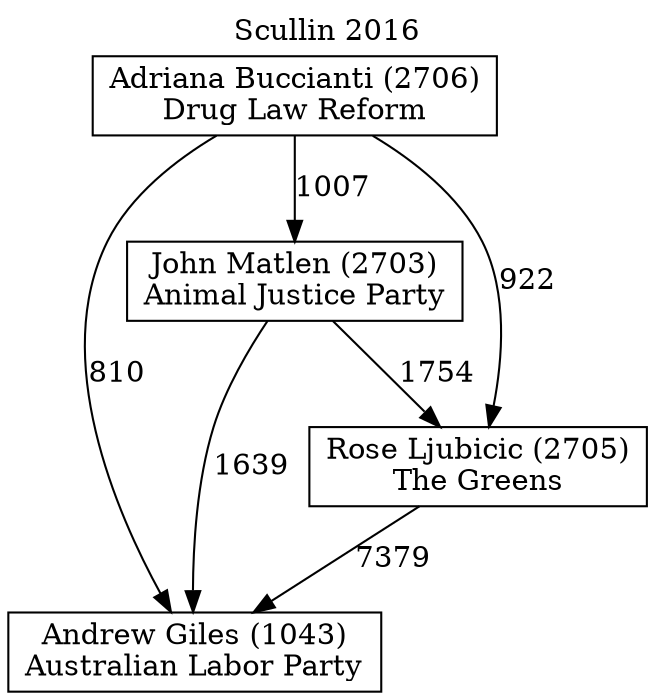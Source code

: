 // House preference flow
digraph "Andrew Giles (1043)_Scullin_2016" {
	graph [label="Scullin 2016" labelloc=t mclimit=10]
	node [shape=box]
	"Adriana Buccianti (2706)" [label="Adriana Buccianti (2706)
Drug Law Reform"]
	"Andrew Giles (1043)" [label="Andrew Giles (1043)
Australian Labor Party"]
	"John Matlen (2703)" [label="John Matlen (2703)
Animal Justice Party"]
	"Rose Ljubicic (2705)" [label="Rose Ljubicic (2705)
The Greens"]
	"Adriana Buccianti (2706)" -> "Andrew Giles (1043)" [label=810]
	"Adriana Buccianti (2706)" -> "John Matlen (2703)" [label=1007]
	"Adriana Buccianti (2706)" -> "Rose Ljubicic (2705)" [label=922]
	"John Matlen (2703)" -> "Andrew Giles (1043)" [label=1639]
	"John Matlen (2703)" -> "Rose Ljubicic (2705)" [label=1754]
	"Rose Ljubicic (2705)" -> "Andrew Giles (1043)" [label=7379]
}
